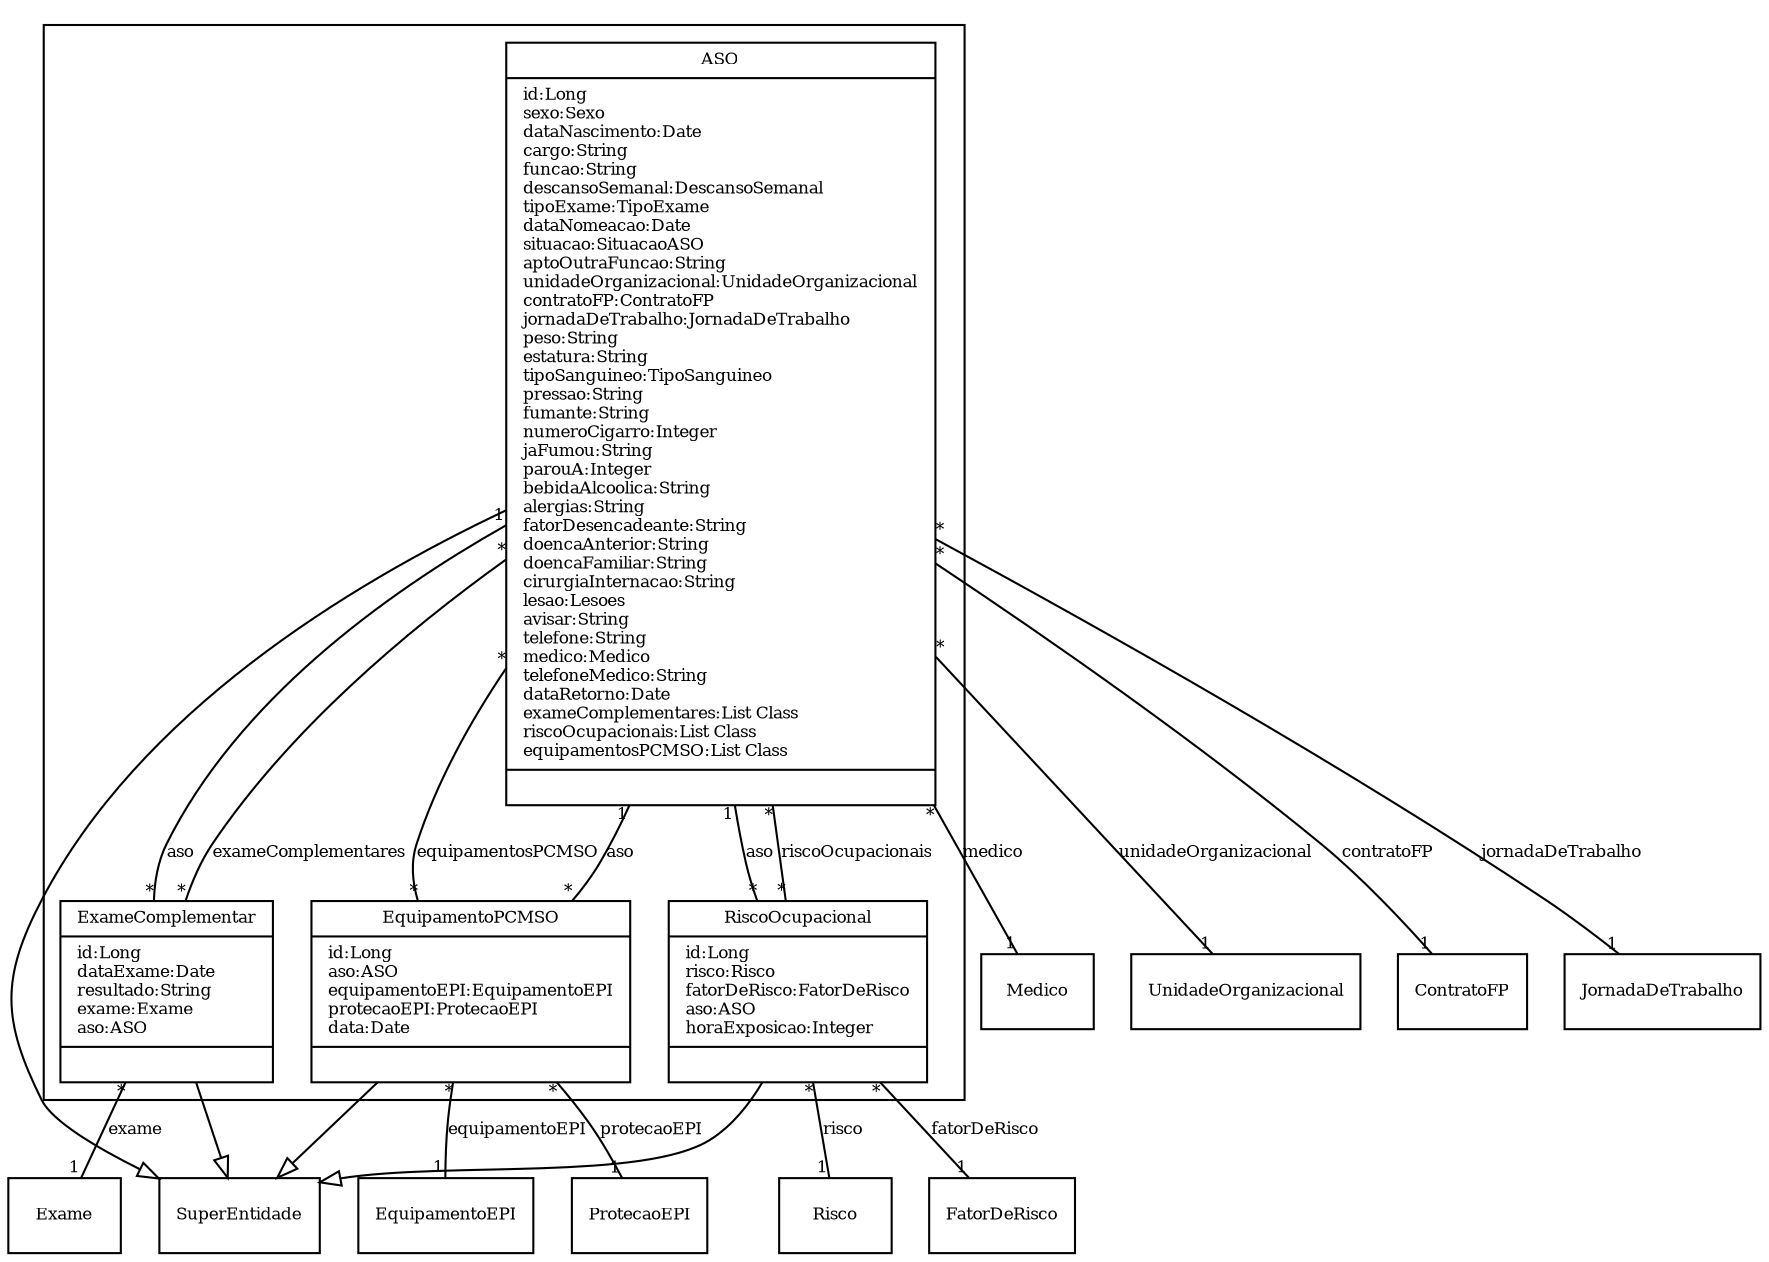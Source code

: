 digraph G{
fontname = "Times-Roman"
fontsize = 8

node [
        fontname = "Times-Roman"
        fontsize = 8
        shape = "record"
]

edge [
        fontname = "Times-Roman"
        fontsize = 8
]

subgraph clusterPCMSO
{
ASO [label = "{ASO|id:Long\lsexo:Sexo\ldataNascimento:Date\lcargo:String\lfuncao:String\ldescansoSemanal:DescansoSemanal\ltipoExame:TipoExame\ldataNomeacao:Date\lsituacao:SituacaoASO\laptoOutraFuncao:String\lunidadeOrganizacional:UnidadeOrganizacional\lcontratoFP:ContratoFP\ljornadaDeTrabalho:JornadaDeTrabalho\lpeso:String\lestatura:String\ltipoSanguineo:TipoSanguineo\lpressao:String\lfumante:String\lnumeroCigarro:Integer\ljaFumou:String\lparouA:Integer\lbebidaAlcoolica:String\lalergias:String\lfatorDesencadeante:String\ldoencaAnterior:String\ldoencaFamiliar:String\lcirurgiaInternacao:String\llesao:Lesoes\lavisar:String\ltelefone:String\lmedico:Medico\ltelefoneMedico:String\ldataRetorno:Date\lexameComplementares:List Class\lriscoOcupacionais:List Class\lequipamentosPCMSO:List Class\l|\l}"]
ExameComplementar [label = "{ExameComplementar|id:Long\ldataExame:Date\lresultado:String\lexame:Exame\laso:ASO\l|\l}"]
RiscoOcupacional [label = "{RiscoOcupacional|id:Long\lrisco:Risco\lfatorDeRisco:FatorDeRisco\laso:ASO\lhoraExposicao:Integer\l|\l}"]
EquipamentoPCMSO [label = "{EquipamentoPCMSO|id:Long\laso:ASO\lequipamentoEPI:EquipamentoEPI\lprotecaoEPI:ProtecaoEPI\ldata:Date\l|\l}"]
}
edge [arrowhead = "none" headlabel = "1" taillabel = "*"] ASO -> UnidadeOrganizacional [label = "unidadeOrganizacional"]
edge [arrowhead = "none" headlabel = "1" taillabel = "*"] ASO -> ContratoFP [label = "contratoFP"]
edge [arrowhead = "none" headlabel = "1" taillabel = "*"] ASO -> JornadaDeTrabalho [label = "jornadaDeTrabalho"]
edge [arrowhead = "none" headlabel = "1" taillabel = "*"] ASO -> Medico [label = "medico"]
edge [arrowhead = "none" headlabel = "*" taillabel = "*"] ASO -> ExameComplementar [label = "exameComplementares"]
edge [arrowhead = "none" headlabel = "*" taillabel = "*"] ASO -> RiscoOcupacional [label = "riscoOcupacionais"]
edge [arrowhead = "none" headlabel = "*" taillabel = "*"] ASO -> EquipamentoPCMSO [label = "equipamentosPCMSO"]
edge [ arrowhead = "empty" headlabel = "" taillabel = ""] ASO -> SuperEntidade
edge [arrowhead = "none" headlabel = "1" taillabel = "*"] ExameComplementar -> Exame [label = "exame"]
edge [arrowhead = "none" headlabel = "1" taillabel = "*"] ExameComplementar -> ASO [label = "aso"]
edge [ arrowhead = "empty" headlabel = "" taillabel = ""] ExameComplementar -> SuperEntidade
edge [arrowhead = "none" headlabel = "1" taillabel = "*"] RiscoOcupacional -> Risco [label = "risco"]
edge [arrowhead = "none" headlabel = "1" taillabel = "*"] RiscoOcupacional -> FatorDeRisco [label = "fatorDeRisco"]
edge [arrowhead = "none" headlabel = "1" taillabel = "*"] RiscoOcupacional -> ASO [label = "aso"]
edge [ arrowhead = "empty" headlabel = "" taillabel = ""] RiscoOcupacional -> SuperEntidade
edge [arrowhead = "none" headlabel = "1" taillabel = "*"] EquipamentoPCMSO -> ASO [label = "aso"]
edge [arrowhead = "none" headlabel = "1" taillabel = "*"] EquipamentoPCMSO -> EquipamentoEPI [label = "equipamentoEPI"]
edge [arrowhead = "none" headlabel = "1" taillabel = "*"] EquipamentoPCMSO -> ProtecaoEPI [label = "protecaoEPI"]
edge [ arrowhead = "empty" headlabel = "" taillabel = ""] EquipamentoPCMSO -> SuperEntidade
}
